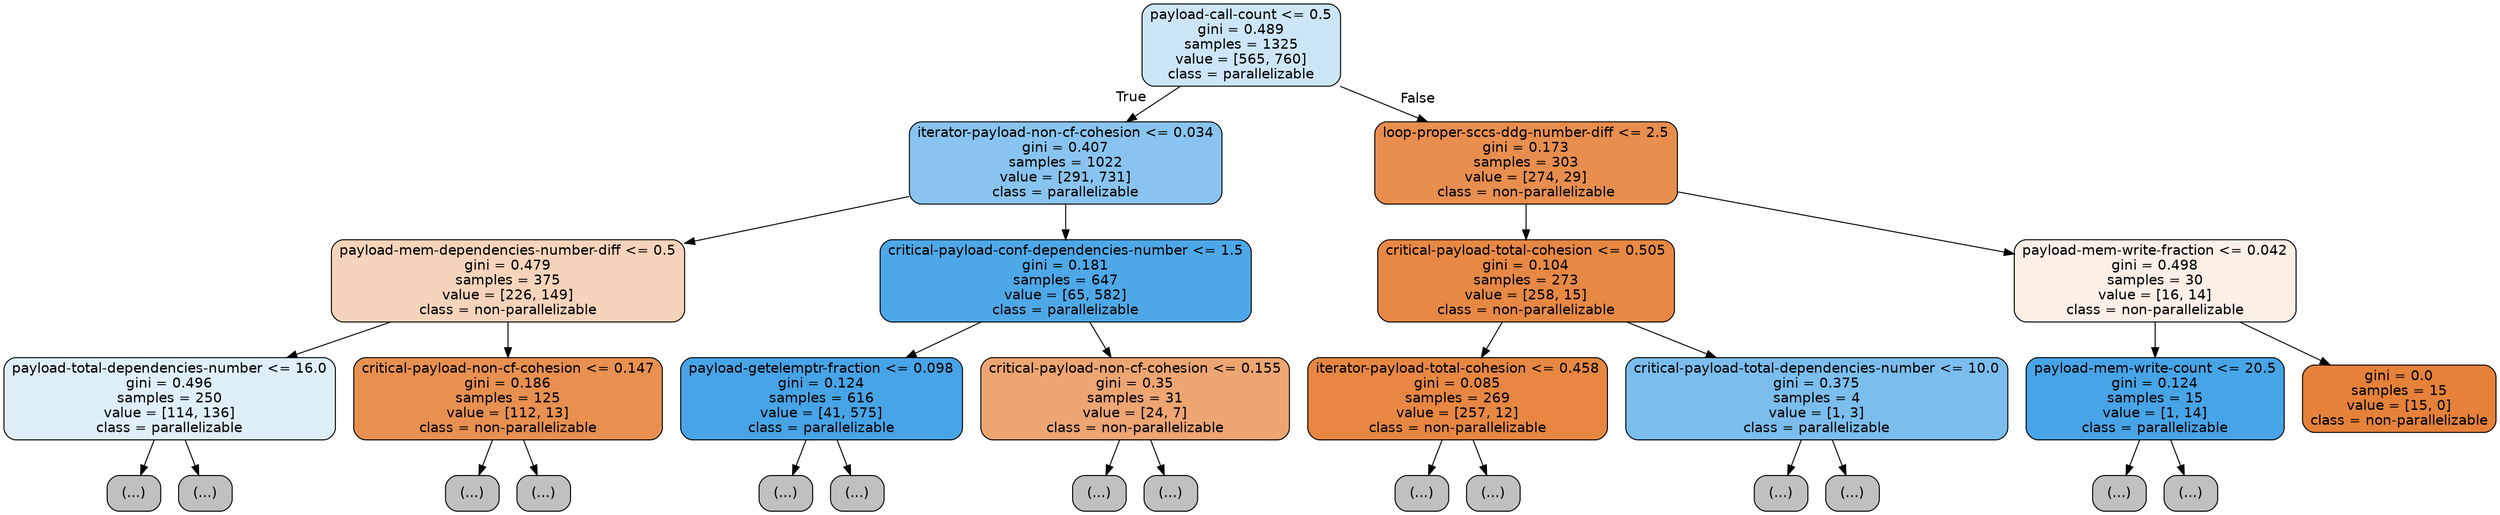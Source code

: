 digraph Tree {
node [shape=box, style="filled, rounded", color="black", fontname=helvetica] ;
edge [fontname=helvetica] ;
0 [label="payload-call-count <= 0.5\ngini = 0.489\nsamples = 1325\nvalue = [565, 760]\nclass = parallelizable", fillcolor="#399de541"] ;
1 [label="iterator-payload-non-cf-cohesion <= 0.034\ngini = 0.407\nsamples = 1022\nvalue = [291, 731]\nclass = parallelizable", fillcolor="#399de599"] ;
0 -> 1 [labeldistance=2.5, labelangle=45, headlabel="True"] ;
2 [label="payload-mem-dependencies-number-diff <= 0.5\ngini = 0.479\nsamples = 375\nvalue = [226, 149]\nclass = non-parallelizable", fillcolor="#e5813957"] ;
1 -> 2 ;
3 [label="payload-total-dependencies-number <= 16.0\ngini = 0.496\nsamples = 250\nvalue = [114, 136]\nclass = parallelizable", fillcolor="#399de529"] ;
2 -> 3 ;
4 [label="(...)", fillcolor="#C0C0C0"] ;
3 -> 4 ;
21 [label="(...)", fillcolor="#C0C0C0"] ;
3 -> 21 ;
48 [label="critical-payload-non-cf-cohesion <= 0.147\ngini = 0.186\nsamples = 125\nvalue = [112, 13]\nclass = non-parallelizable", fillcolor="#e58139e1"] ;
2 -> 48 ;
49 [label="(...)", fillcolor="#C0C0C0"] ;
48 -> 49 ;
58 [label="(...)", fillcolor="#C0C0C0"] ;
48 -> 58 ;
67 [label="critical-payload-conf-dependencies-number <= 1.5\ngini = 0.181\nsamples = 647\nvalue = [65, 582]\nclass = parallelizable", fillcolor="#399de5e3"] ;
1 -> 67 ;
68 [label="payload-getelemptr-fraction <= 0.098\ngini = 0.124\nsamples = 616\nvalue = [41, 575]\nclass = parallelizable", fillcolor="#399de5ed"] ;
67 -> 68 ;
69 [label="(...)", fillcolor="#C0C0C0"] ;
68 -> 69 ;
70 [label="(...)", fillcolor="#C0C0C0"] ;
68 -> 70 ;
145 [label="critical-payload-non-cf-cohesion <= 0.155\ngini = 0.35\nsamples = 31\nvalue = [24, 7]\nclass = non-parallelizable", fillcolor="#e58139b5"] ;
67 -> 145 ;
146 [label="(...)", fillcolor="#C0C0C0"] ;
145 -> 146 ;
151 [label="(...)", fillcolor="#C0C0C0"] ;
145 -> 151 ;
156 [label="loop-proper-sccs-ddg-number-diff <= 2.5\ngini = 0.173\nsamples = 303\nvalue = [274, 29]\nclass = non-parallelizable", fillcolor="#e58139e4"] ;
0 -> 156 [labeldistance=2.5, labelangle=-45, headlabel="False"] ;
157 [label="critical-payload-total-cohesion <= 0.505\ngini = 0.104\nsamples = 273\nvalue = [258, 15]\nclass = non-parallelizable", fillcolor="#e58139f0"] ;
156 -> 157 ;
158 [label="iterator-payload-total-cohesion <= 0.458\ngini = 0.085\nsamples = 269\nvalue = [257, 12]\nclass = non-parallelizable", fillcolor="#e58139f3"] ;
157 -> 158 ;
159 [label="(...)", fillcolor="#C0C0C0"] ;
158 -> 159 ;
168 [label="(...)", fillcolor="#C0C0C0"] ;
158 -> 168 ;
175 [label="critical-payload-total-dependencies-number <= 10.0\ngini = 0.375\nsamples = 4\nvalue = [1, 3]\nclass = parallelizable", fillcolor="#399de5aa"] ;
157 -> 175 ;
176 [label="(...)", fillcolor="#C0C0C0"] ;
175 -> 176 ;
177 [label="(...)", fillcolor="#C0C0C0"] ;
175 -> 177 ;
178 [label="payload-mem-write-fraction <= 0.042\ngini = 0.498\nsamples = 30\nvalue = [16, 14]\nclass = non-parallelizable", fillcolor="#e5813920"] ;
156 -> 178 ;
179 [label="payload-mem-write-count <= 20.5\ngini = 0.124\nsamples = 15\nvalue = [1, 14]\nclass = parallelizable", fillcolor="#399de5ed"] ;
178 -> 179 ;
180 [label="(...)", fillcolor="#C0C0C0"] ;
179 -> 180 ;
181 [label="(...)", fillcolor="#C0C0C0"] ;
179 -> 181 ;
182 [label="gini = 0.0\nsamples = 15\nvalue = [15, 0]\nclass = non-parallelizable", fillcolor="#e58139ff"] ;
178 -> 182 ;
}